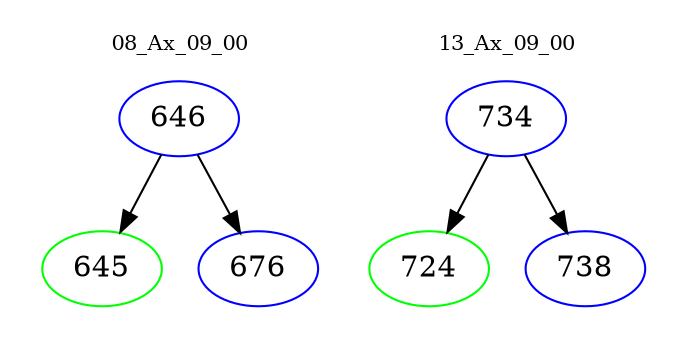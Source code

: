 digraph{
subgraph cluster_0 {
color = white
label = "08_Ax_09_00";
fontsize=10;
T0_646 [label="646", color="blue"]
T0_646 -> T0_645 [color="black"]
T0_645 [label="645", color="green"]
T0_646 -> T0_676 [color="black"]
T0_676 [label="676", color="blue"]
}
subgraph cluster_1 {
color = white
label = "13_Ax_09_00";
fontsize=10;
T1_734 [label="734", color="blue"]
T1_734 -> T1_724 [color="black"]
T1_724 [label="724", color="green"]
T1_734 -> T1_738 [color="black"]
T1_738 [label="738", color="blue"]
}
}
